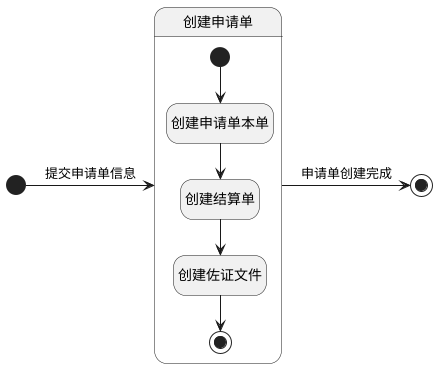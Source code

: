 @startuml
hide empty description


[*] -right-> 创建申请单 : 提交申请单信息

state 创建申请单 {
    [*] --> 创建申请单本单
    创建申请单本单 --> 创建结算单
    创建结算单 --> 创建佐证文件
    创建佐证文件 --> [*]
}

创建申请单 -right->  [*] : 申请单创建完成

@enduml
